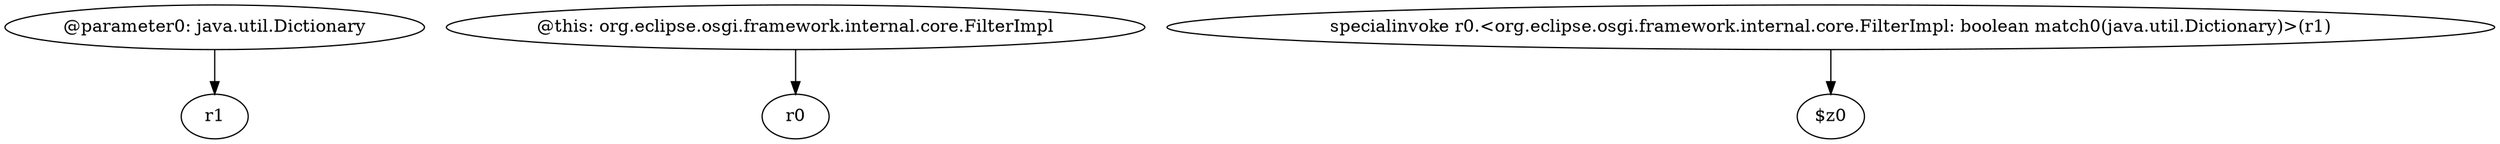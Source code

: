 digraph g {
0[label="@parameter0: java.util.Dictionary"]
1[label="r1"]
0->1[label=""]
2[label="@this: org.eclipse.osgi.framework.internal.core.FilterImpl"]
3[label="r0"]
2->3[label=""]
4[label="specialinvoke r0.<org.eclipse.osgi.framework.internal.core.FilterImpl: boolean match0(java.util.Dictionary)>(r1)"]
5[label="$z0"]
4->5[label=""]
}